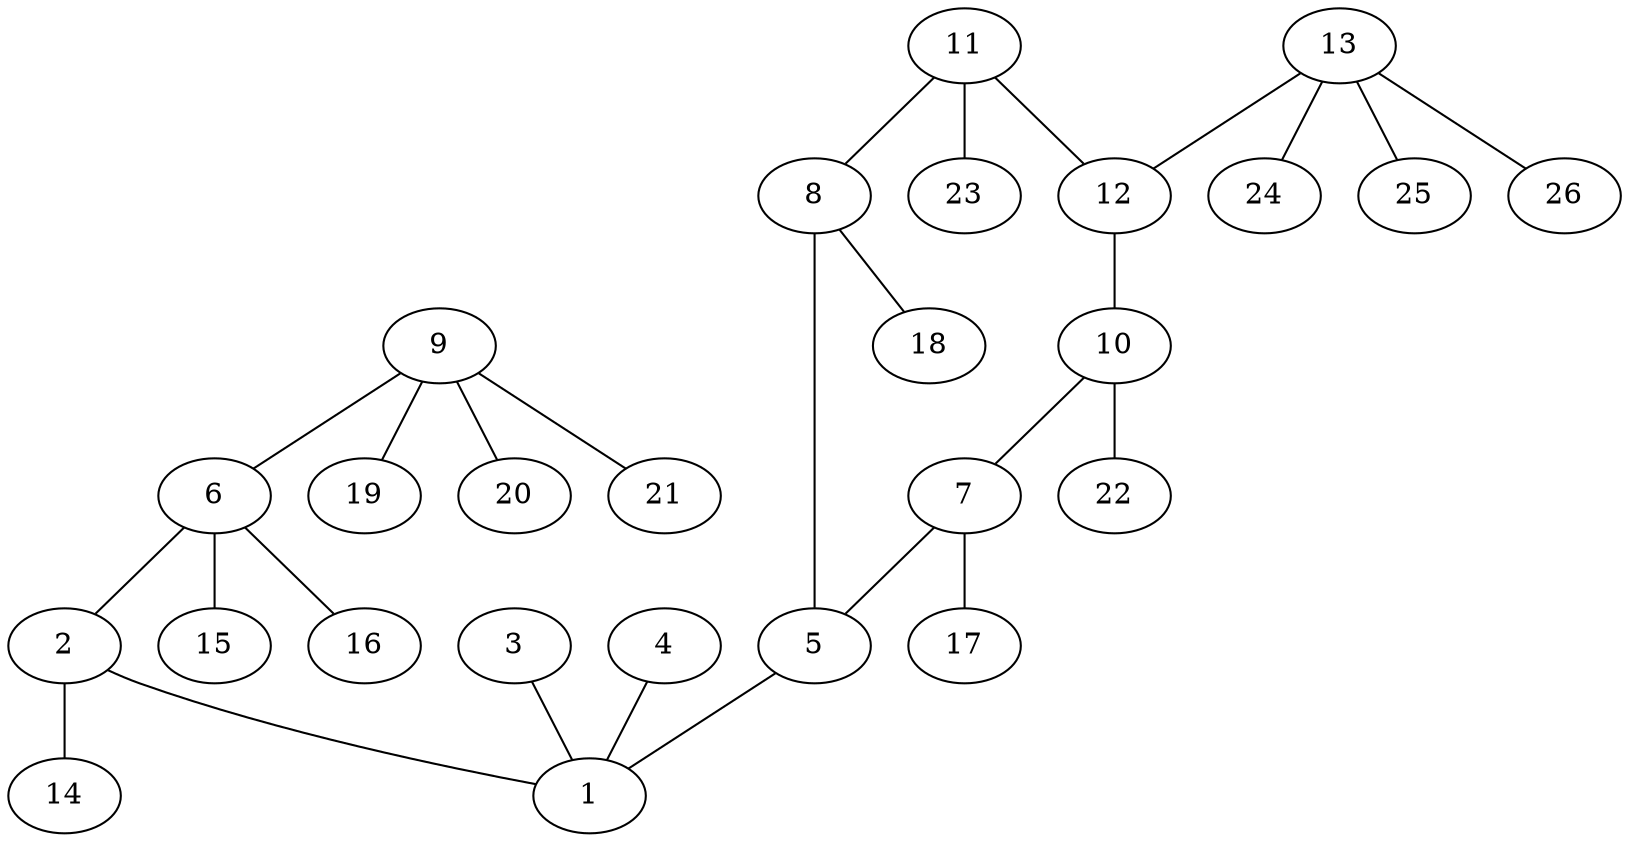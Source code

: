 graph molecule_989 {
	1	 [chem=S];
	2	 [chem=N];
	2 -- 1	 [valence=1];
	14	 [chem=H];
	2 -- 14	 [valence=1];
	3	 [chem=O];
	3 -- 1	 [valence=2];
	4	 [chem=O];
	4 -- 1	 [valence=2];
	5	 [chem=C];
	5 -- 1	 [valence=1];
	6	 [chem=C];
	6 -- 2	 [valence=1];
	15	 [chem=H];
	6 -- 15	 [valence=1];
	16	 [chem=H];
	6 -- 16	 [valence=1];
	7	 [chem=C];
	7 -- 5	 [valence=2];
	17	 [chem=H];
	7 -- 17	 [valence=1];
	8	 [chem=C];
	8 -- 5	 [valence=1];
	18	 [chem=H];
	8 -- 18	 [valence=1];
	9	 [chem=C];
	9 -- 6	 [valence=1];
	19	 [chem=H];
	9 -- 19	 [valence=1];
	20	 [chem=H];
	9 -- 20	 [valence=1];
	21	 [chem=H];
	9 -- 21	 [valence=1];
	10	 [chem=C];
	10 -- 7	 [valence=1];
	22	 [chem=H];
	10 -- 22	 [valence=1];
	11	 [chem=C];
	11 -- 8	 [valence=2];
	12	 [chem=C];
	11 -- 12	 [valence=1];
	23	 [chem=H];
	11 -- 23	 [valence=1];
	12 -- 10	 [valence=2];
	13	 [chem=C];
	13 -- 12	 [valence=1];
	24	 [chem=H];
	13 -- 24	 [valence=1];
	25	 [chem=H];
	13 -- 25	 [valence=1];
	26	 [chem=H];
	13 -- 26	 [valence=1];
}
